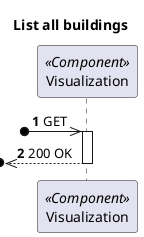@startuml Process View - Level 2 - List all passageways
'https://plantuml.com/sequence-diagram

autonumber

skinparam packageStyle rect

title List all buildings

participant "Visualization" as V <<Component>>

?o->> V : GET

activate V
?o<<-- V : 200 OK
deactivate V
@enduml